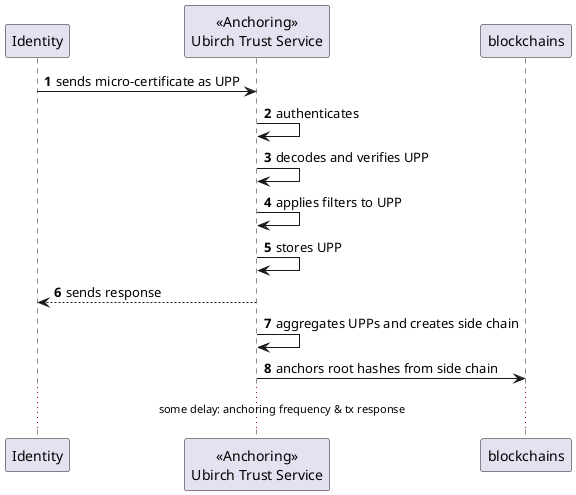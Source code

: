 @startuml
'https://plantuml.com/sequence-diagram

autonumber

participant Identity as identity
participant trust_service_anchoring [
  <<Anchoring>>
  Ubirch Trust Service
]

identity -> trust_service_anchoring: sends micro-certificate as UPP
trust_service_anchoring -> trust_service_anchoring: authenticates
trust_service_anchoring -> trust_service_anchoring: decodes and verifies UPP
trust_service_anchoring -> trust_service_anchoring: applies filters to UPP
trust_service_anchoring -> trust_service_anchoring: stores UPP
identity <-- trust_service_anchoring: sends response
trust_service_anchoring -> trust_service_anchoring: aggregates UPPs and creates side chain
trust_service_anchoring -> blockchains: anchors root hashes from side chain
... some delay: anchoring frequency & tx response ...


@enduml
